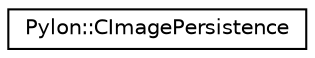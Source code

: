 digraph "Graphical Class Hierarchy"
{
  edge [fontname="Helvetica",fontsize="10",labelfontname="Helvetica",labelfontsize="10"];
  node [fontname="Helvetica",fontsize="10",shape=record];
  rankdir="LR";
  Node1 [label="Pylon::CImagePersistence",height=0.2,width=0.4,color="black", fillcolor="white", style="filled",URL="$class_pylon_1_1_c_image_persistence.html",tooltip="Contains static functions supporting loading and saving of images. "];
}
